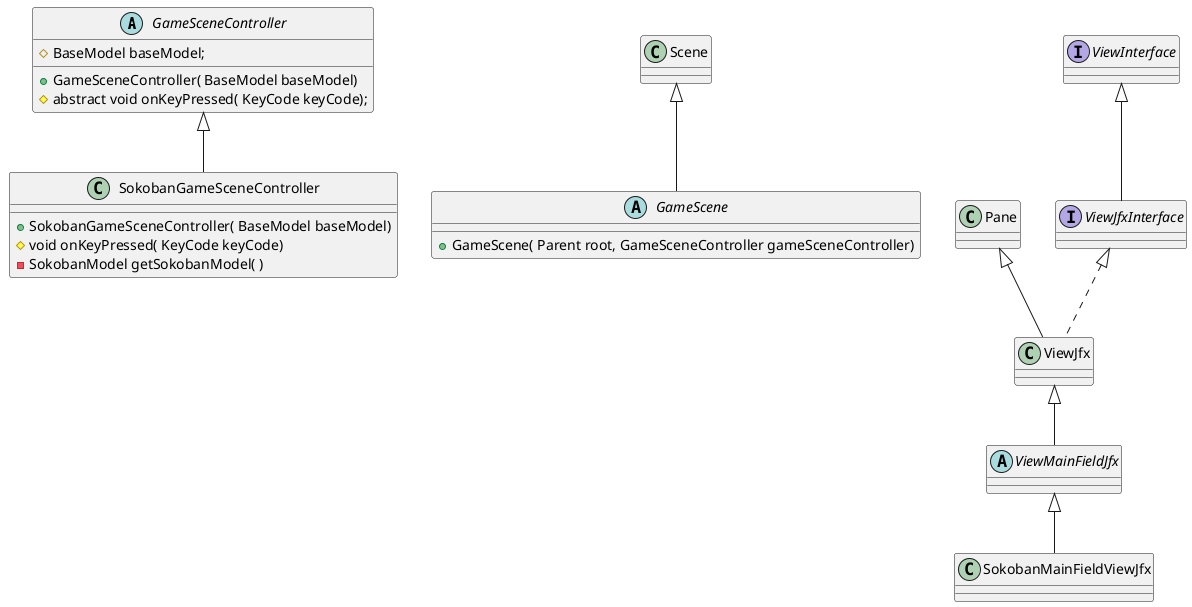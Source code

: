 @startuml
'https://plantuml.com/class-diagram


abstract class GameSceneController {
    # BaseModel baseModel;

    + GameSceneController( BaseModel baseModel)
    # abstract void onKeyPressed( KeyCode keyCode);
}

abstract class GameScene extends Scene {
    + GameScene( Parent root, GameSceneController gameSceneController)
}

class SokobanGameSceneController extends GameSceneController {
    + SokobanGameSceneController( BaseModel baseModel)
    # void onKeyPressed( KeyCode keyCode)
    - SokobanModel getSokobanModel( )
}

interface ViewJfxInterface extends ViewInterface

class ViewJfx extends Pane implements ViewJfxInterface

abstract class ViewMainFieldJfx extends ViewJfx {
}

class SokobanMainFieldViewJfx extends ViewMainFieldJfx

@enduml